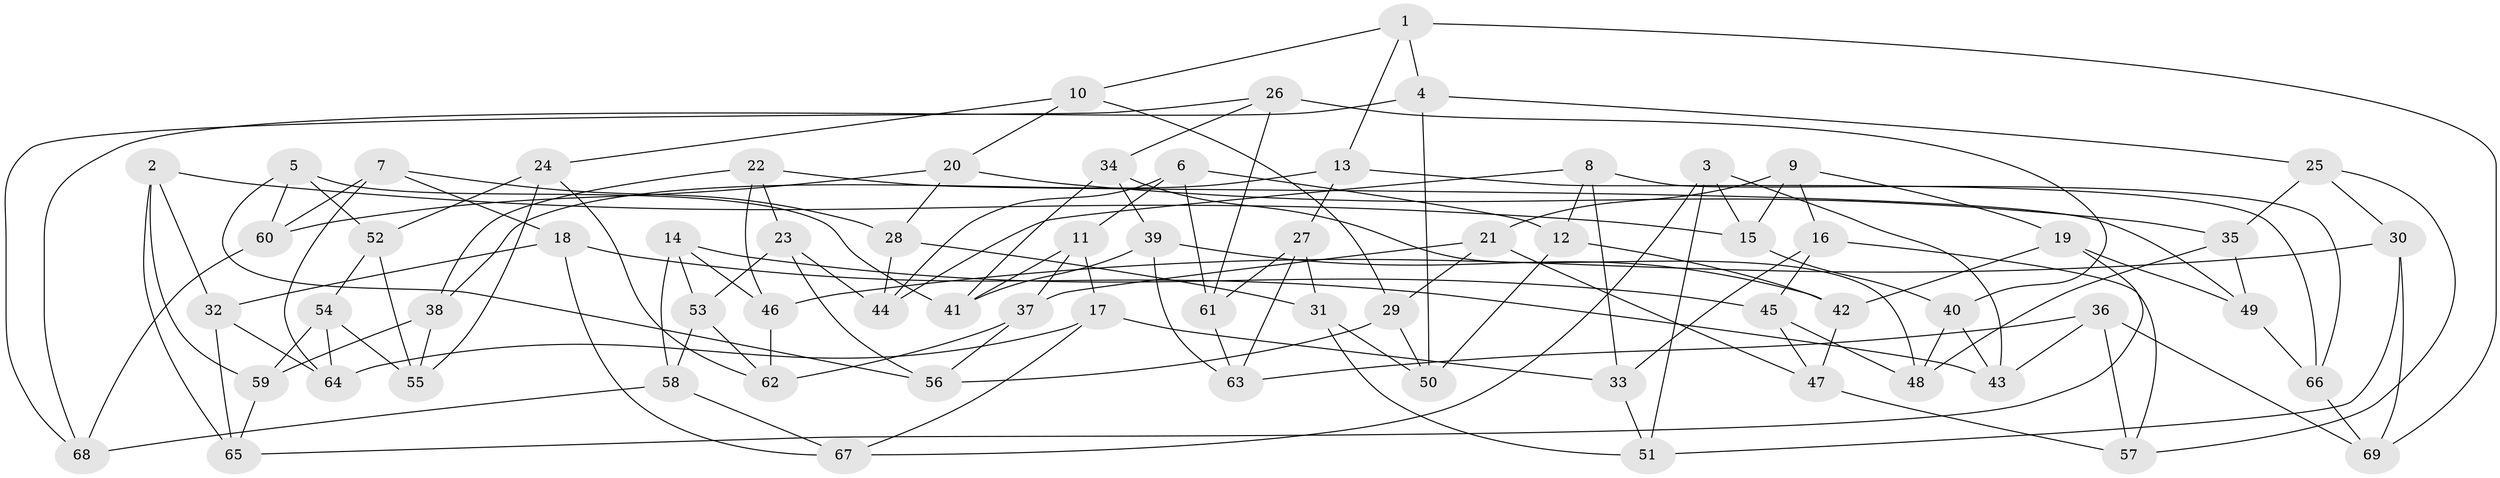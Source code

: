 // coarse degree distribution, {6: 0.3142857142857143, 5: 0.3142857142857143, 4: 0.22857142857142856, 8: 0.05714285714285714, 7: 0.02857142857142857, 3: 0.05714285714285714}
// Generated by graph-tools (version 1.1) at 2025/38/03/04/25 23:38:08]
// undirected, 69 vertices, 138 edges
graph export_dot {
  node [color=gray90,style=filled];
  1;
  2;
  3;
  4;
  5;
  6;
  7;
  8;
  9;
  10;
  11;
  12;
  13;
  14;
  15;
  16;
  17;
  18;
  19;
  20;
  21;
  22;
  23;
  24;
  25;
  26;
  27;
  28;
  29;
  30;
  31;
  32;
  33;
  34;
  35;
  36;
  37;
  38;
  39;
  40;
  41;
  42;
  43;
  44;
  45;
  46;
  47;
  48;
  49;
  50;
  51;
  52;
  53;
  54;
  55;
  56;
  57;
  58;
  59;
  60;
  61;
  62;
  63;
  64;
  65;
  66;
  67;
  68;
  69;
  1 -- 10;
  1 -- 13;
  1 -- 69;
  1 -- 4;
  2 -- 65;
  2 -- 59;
  2 -- 15;
  2 -- 32;
  3 -- 67;
  3 -- 43;
  3 -- 15;
  3 -- 51;
  4 -- 68;
  4 -- 50;
  4 -- 25;
  5 -- 52;
  5 -- 60;
  5 -- 56;
  5 -- 41;
  6 -- 11;
  6 -- 12;
  6 -- 61;
  6 -- 44;
  7 -- 18;
  7 -- 60;
  7 -- 64;
  7 -- 28;
  8 -- 33;
  8 -- 12;
  8 -- 66;
  8 -- 44;
  9 -- 19;
  9 -- 15;
  9 -- 16;
  9 -- 21;
  10 -- 24;
  10 -- 20;
  10 -- 29;
  11 -- 37;
  11 -- 17;
  11 -- 41;
  12 -- 50;
  12 -- 42;
  13 -- 27;
  13 -- 38;
  13 -- 66;
  14 -- 46;
  14 -- 45;
  14 -- 58;
  14 -- 53;
  15 -- 40;
  16 -- 45;
  16 -- 33;
  16 -- 57;
  17 -- 33;
  17 -- 64;
  17 -- 67;
  18 -- 67;
  18 -- 43;
  18 -- 32;
  19 -- 49;
  19 -- 42;
  19 -- 65;
  20 -- 28;
  20 -- 60;
  20 -- 35;
  21 -- 37;
  21 -- 47;
  21 -- 29;
  22 -- 49;
  22 -- 23;
  22 -- 38;
  22 -- 46;
  23 -- 53;
  23 -- 56;
  23 -- 44;
  24 -- 55;
  24 -- 52;
  24 -- 62;
  25 -- 35;
  25 -- 30;
  25 -- 57;
  26 -- 34;
  26 -- 68;
  26 -- 61;
  26 -- 40;
  27 -- 31;
  27 -- 61;
  27 -- 63;
  28 -- 44;
  28 -- 31;
  29 -- 56;
  29 -- 50;
  30 -- 46;
  30 -- 69;
  30 -- 51;
  31 -- 50;
  31 -- 51;
  32 -- 65;
  32 -- 64;
  33 -- 51;
  34 -- 39;
  34 -- 41;
  34 -- 48;
  35 -- 48;
  35 -- 49;
  36 -- 57;
  36 -- 69;
  36 -- 63;
  36 -- 43;
  37 -- 56;
  37 -- 62;
  38 -- 55;
  38 -- 59;
  39 -- 41;
  39 -- 63;
  39 -- 42;
  40 -- 48;
  40 -- 43;
  42 -- 47;
  45 -- 47;
  45 -- 48;
  46 -- 62;
  47 -- 57;
  49 -- 66;
  52 -- 55;
  52 -- 54;
  53 -- 58;
  53 -- 62;
  54 -- 55;
  54 -- 59;
  54 -- 64;
  58 -- 67;
  58 -- 68;
  59 -- 65;
  60 -- 68;
  61 -- 63;
  66 -- 69;
}
